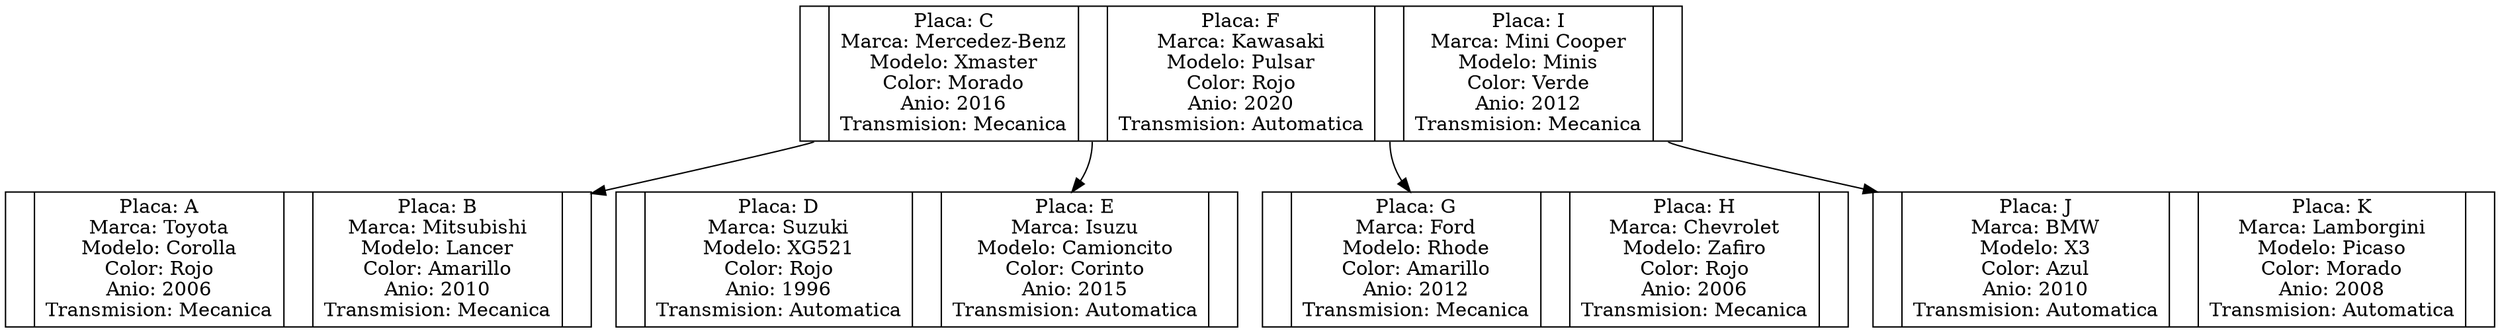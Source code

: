 digraph Btree{ 
  node[shape=record, width= 0.1, height= 0.1];
Nodo366712642[label="<P0>|Placa: C\nMarca: Mercedez-Benz\nModelo: Xmaster\nColor: Morado\nAnio: 2016\nTransmision: Mecanica|<P1>|Placa: F\nMarca: Kawasaki\nModelo: Pulsar\nColor: Rojo\nAnio: 2020\nTransmision: Automatica|<P2>|Placa: I\nMarca: Mini Cooper\nModelo: Minis\nColor: Verde\nAnio: 2012\nTransmision: Mecanica|<P3>"];
Nodo1829164700[label="<P0>|Placa: A\nMarca: Toyota\nModelo: Corolla\nColor: Rojo\nAnio: 2006\nTransmision: Mecanica|<P1>|Placa: B\nMarca: Mitsubishi\nModelo: Lancer\nColor: Amarillo\nAnio: 2010\nTransmision: Mecanica|<P2>"];
Nodo366712642:P0->Nodo1829164700;
Nodo2018699554[label="<P0>|Placa: D\nMarca: Suzuki\nModelo: XG521\nColor: Rojo\nAnio: 1996\nTransmision: Automatica|<P1>|Placa: E\nMarca: Isuzu\nModelo: Camioncito\nColor: Corinto\nAnio: 2015\nTransmision: Automatica|<P2>"];
Nodo366712642:P1->Nodo2018699554;
Nodo1311053135[label="<P0>|Placa: G\nMarca: Ford\nModelo: Rhode\nColor: Amarillo\nAnio: 2012\nTransmision: Mecanica|<P1>|Placa: H\nMarca: Chevrolet\nModelo: Zafiro\nColor: Rojo\nAnio: 2006\nTransmision: Mecanica|<P2>"];
Nodo366712642:P2->Nodo1311053135;
Nodo118352462[label="<P0>|Placa: J\nMarca: BMW\nModelo: X3\nColor: Azul\nAnio: 2010\nTransmision: Automatica|<P1>|Placa: K\nMarca: Lamborgini\nModelo: Picaso\nColor: Morado\nAnio: 2008\nTransmision: Automatica|<P2>"];
Nodo366712642:P3->Nodo118352462;

}
